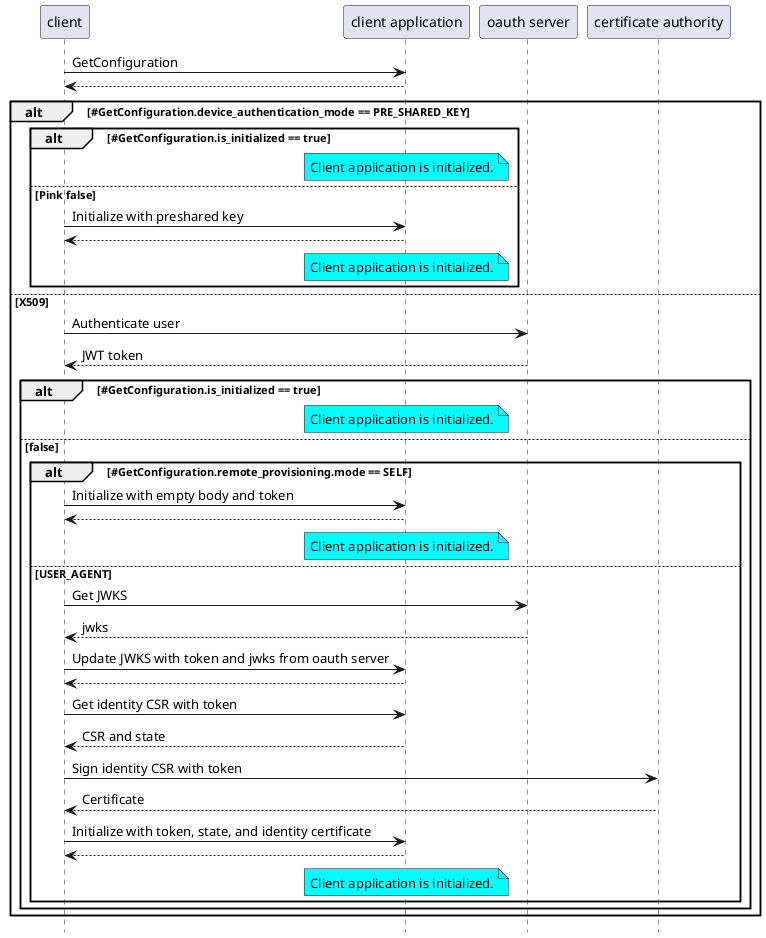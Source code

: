 @startuml Sequence
skinparam backgroundColor transparent
hide footbox

participant C as "client"
participant S as "client application"
participant O as "oauth server"
participant CA as "certificate authority"

C -> S: GetConfiguration
return
alt #GetConfiguration.device_authentication_mode == PRE_SHARED_KEY
  alt #GetConfiguration.is_initialized == true
      note over S #aqua
      Client application is initialized.
      end note
  else Pink false
      C -> S: Initialize with preshared key
      return
      note over S #aqua
      Client application is initialized.
      end note
  end
else X509
    C -> O: Authenticate user
    return JWT token 
    alt #GetConfiguration.is_initialized == true
      note over S #aqua
      Client application is initialized.
    end note
    else false
        alt #GetConfiguration.remote_provisioning.mode == SELF
          C -> S: Initialize with empty body and token
          return
          note over S #aqua
          Client application is initialized.
          end note
        else USER_AGENT
          C -> O: Get JWKS
          return jwks
          C -> S: Update JWKS with token and jwks from oauth server
          return
          C -> S: Get identity CSR with token
          return CSR and state
          C-> CA: Sign identity CSR with token
          return Certificate
          C -> S: Initialize with token, state, and identity certificate
          return
          note over S #aqua
          Client application is initialized.
          end note
        end
    end
end
@enduml
